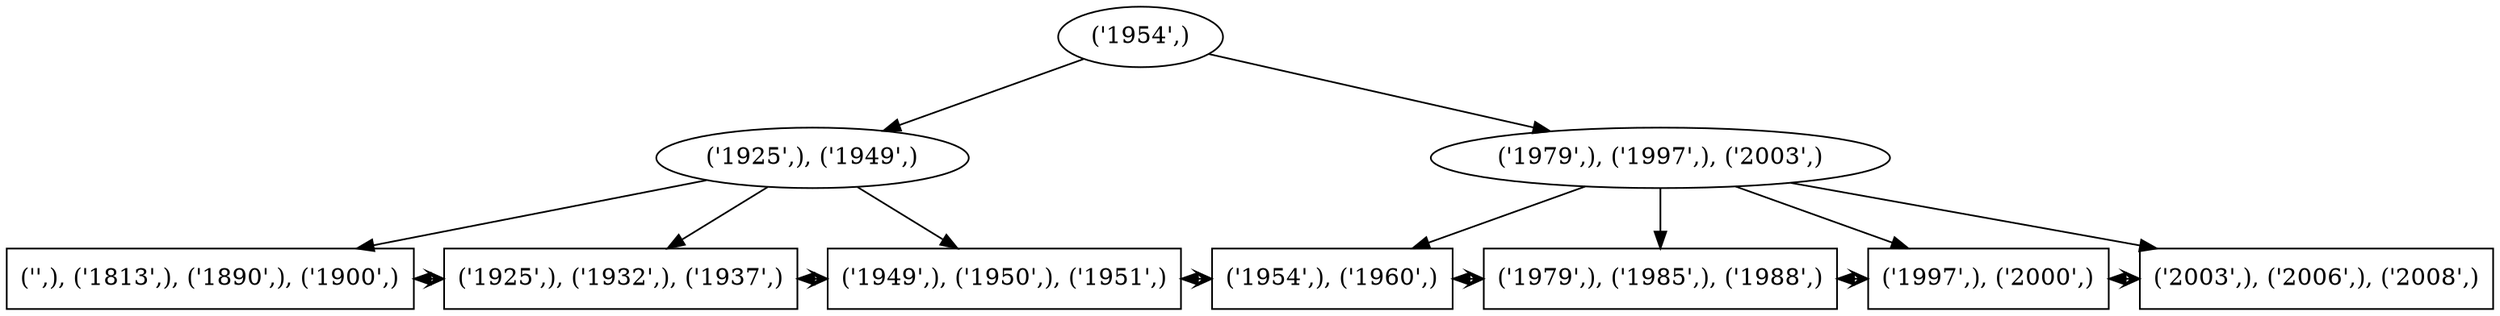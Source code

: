 digraph {
	1581978714912 -> 1581978714864
	1581978714912 -> 1581978714624
	1581978714864 -> 1581978714816
	1581978714864 -> 1581978565904
	1581978714864 -> 1581978714672
	1581978714624 -> 1581978714720
	1581978714624 -> 1581978714768
	1581978714624 -> 1581978714960
	1581978714624 -> 1581977160448
	{
		rank=same
		1581978714912 [label="('1954',)"]
	}
	{
		rank=same
		1581978714864 [label="('1925',), ('1949',)"]
		1581978714624 [label="('1979',), ('1997',), ('2003',)"]
	}
	{
		rank=same
		1581978714816 [label="('',), ('1813',), ('1890',), ('1900',)" shape=box width=0.1]
		1581978565904 [label="('1925',), ('1932',), ('1937',)" shape=box]
		1581978714672 [label="('1949',), ('1950',), ('1951',)" shape=box]
		1581978714720 [label="('1954',), ('1960',)" shape=box]
		1581978714768 [label="('1979',), ('1985',), ('1988',)" shape=box]
		1581978714960 [label="('1997',), ('2000',)" shape=box]
		1581977160448 [label="('2003',), ('2006',), ('2008',)" shape=box]
	}
	1581978714816 -> 1581978565904 [arrowhead=vee dir=both]
	1581978565904 -> 1581978714672 [arrowhead=vee dir=both]
	1581978714672 -> 1581978714720 [arrowhead=vee dir=both]
	1581978714720 -> 1581978714768 [arrowhead=vee dir=both]
	1581978714768 -> 1581978714960 [arrowhead=vee dir=both]
	1581978714960 -> 1581977160448 [arrowhead=vee dir=both]
}
